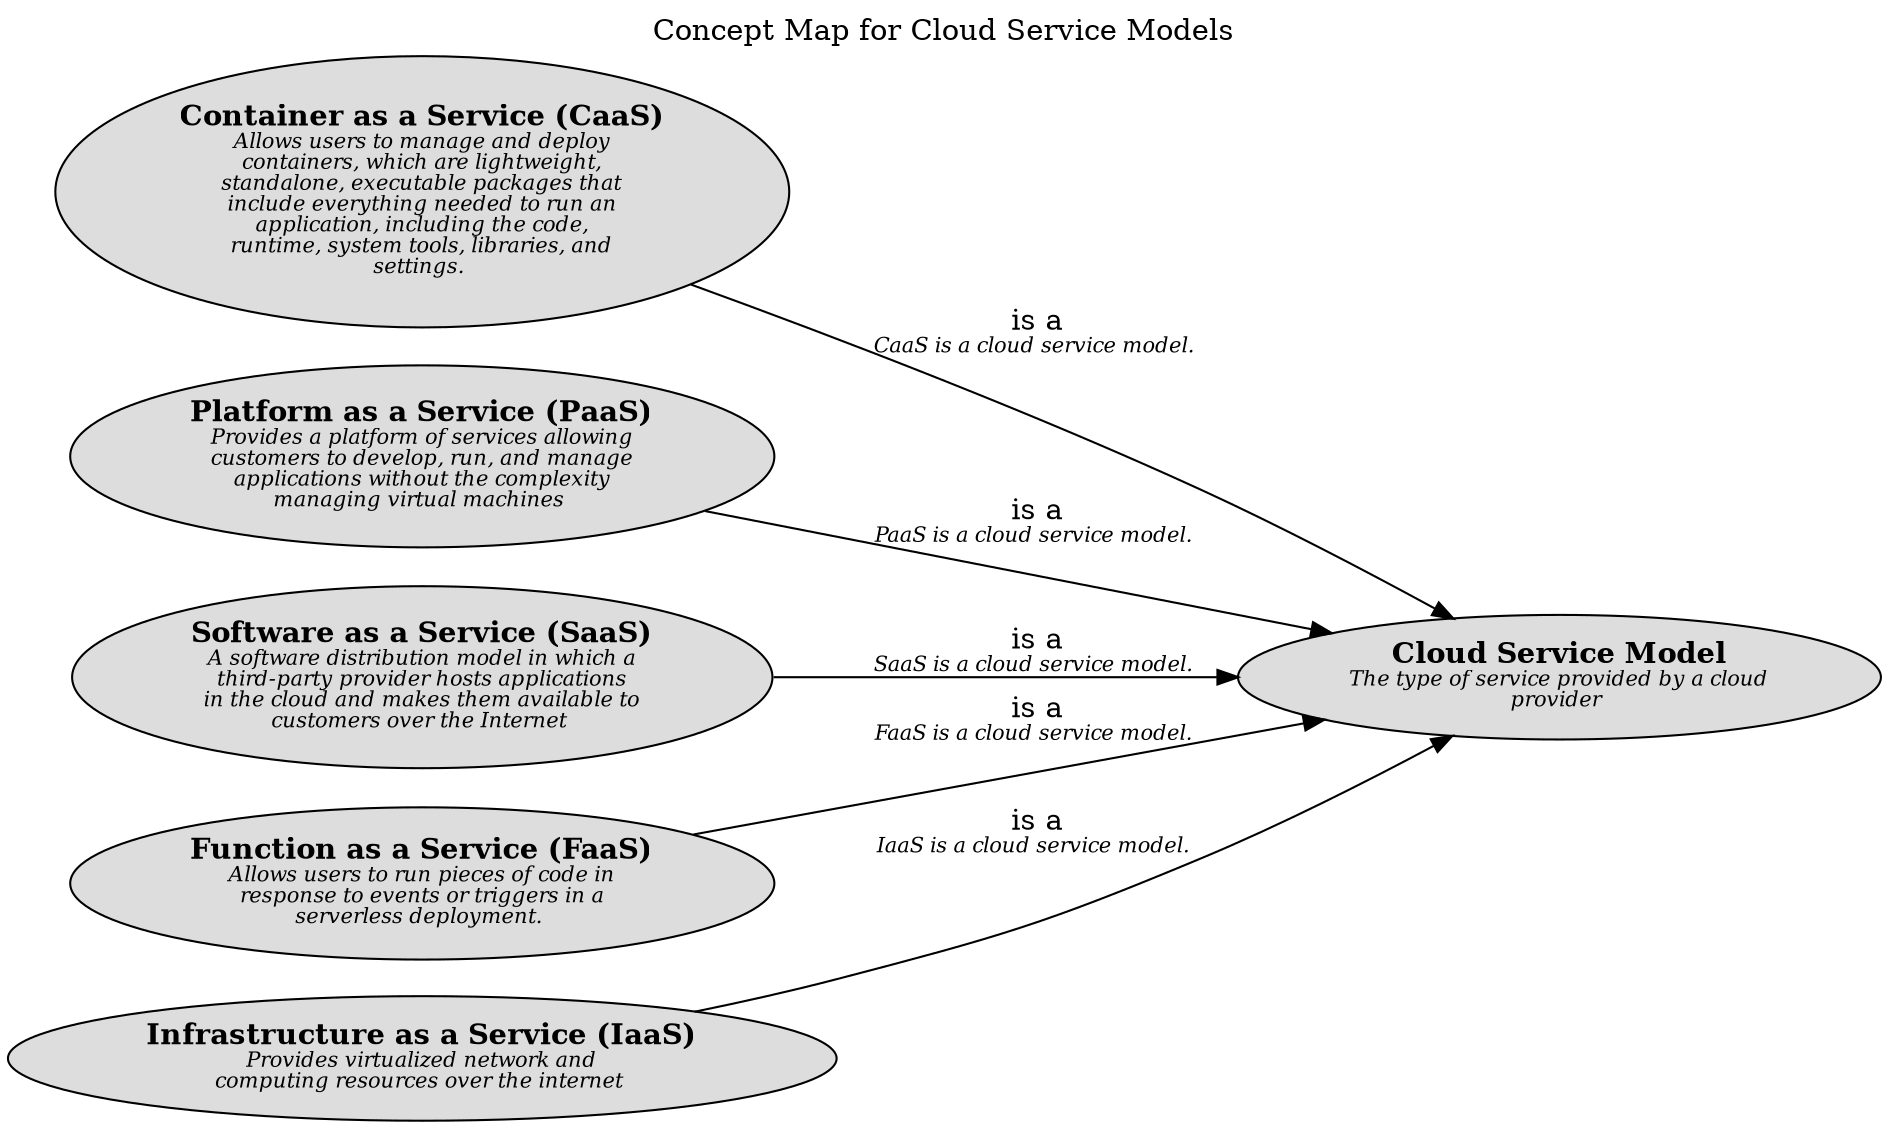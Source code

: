 digraph "Concept Map for Cloud Service Models" {
  labelloc= "t"
  label="Concept Map for Cloud Service Models"
  rankdir="LR"

  layout=dot
software_development_cloud_service_model__caas [shape=ellipse style=filled fillcolor="#dddddd" label=<<B>Container as a Service (CaaS)</B><BR/><FONT POINT-SIZE="10"><I>Allows users to manage and deploy<BR/>containers, which are lightweight,<BR/>standalone, executable packages that<BR/>include everything needed to run an<BR/>application, including the code,<BR/>runtime, system tools, libraries, and<BR/>settings. </I></FONT>>]
software_development_cloud_service_model__paas [shape=ellipse style=filled fillcolor="#dddddd" label=<<B>Platform as a Service (PaaS)</B><BR/><FONT POINT-SIZE="10"><I>Provides a platform of services allowing<BR/>customers to develop, run, and manage<BR/>applications without the complexity<BR/>managing virtual machines </I></FONT>>]
software_development_cloud_service_model__saas [shape=ellipse style=filled fillcolor="#dddddd" label=<<B>Software as a Service (SaaS)</B><BR/><FONT POINT-SIZE="10"><I>A software distribution model in which a<BR/>third-party provider hosts applications<BR/>in the cloud and makes them available to<BR/>customers over the Internet </I></FONT>>]
software_development_cloud_service_model__faas [shape=ellipse style=filled fillcolor="#dddddd" label=<<B>Function as a Service (FaaS)</B><BR/><FONT POINT-SIZE="10"><I>Allows users to run pieces of code in<BR/>response to events or triggers in a<BR/>serverless deployment. </I></FONT>>]
software_development_cloud_service_model__iaas [shape=ellipse style=filled fillcolor="#dddddd" label=<<B>Infrastructure as a Service (IaaS)</B><BR/><FONT POINT-SIZE="10"><I>Provides virtualized network and<BR/>computing resources over the internet </I></FONT>>]
software_development_cloud__cloud_service_model [shape=ellipse style=filled fillcolor="#dddddd" label=<<B>Cloud Service Model</B><BR/><FONT POINT-SIZE="10"><I>The type of service provided by a cloud<BR/>provider </I></FONT>>]
 
software_development_cloud_service_model__iaas -> software_development_cloud__cloud_service_model [label=<is a<BR/><FONT POINT-SIZE="10"><I>IaaS is a cloud service model. </I></FONT>>]
software_development_cloud_service_model__faas -> software_development_cloud__cloud_service_model [label=<is a<BR/><FONT POINT-SIZE="10"><I>FaaS is a cloud service model. </I></FONT>>]
software_development_cloud_service_model__saas -> software_development_cloud__cloud_service_model [label=<is a<BR/><FONT POINT-SIZE="10"><I>SaaS is a cloud service model. </I></FONT>>]
software_development_cloud_service_model__paas -> software_development_cloud__cloud_service_model [label=<is a<BR/><FONT POINT-SIZE="10"><I>PaaS is a cloud service model. </I></FONT>>]
software_development_cloud_service_model__caas -> software_development_cloud__cloud_service_model [label=<is a<BR/><FONT POINT-SIZE="10"><I>CaaS is a cloud service model. </I></FONT>>]
 
}

// (generated by Overarch with template views/view.dot.cmb)
